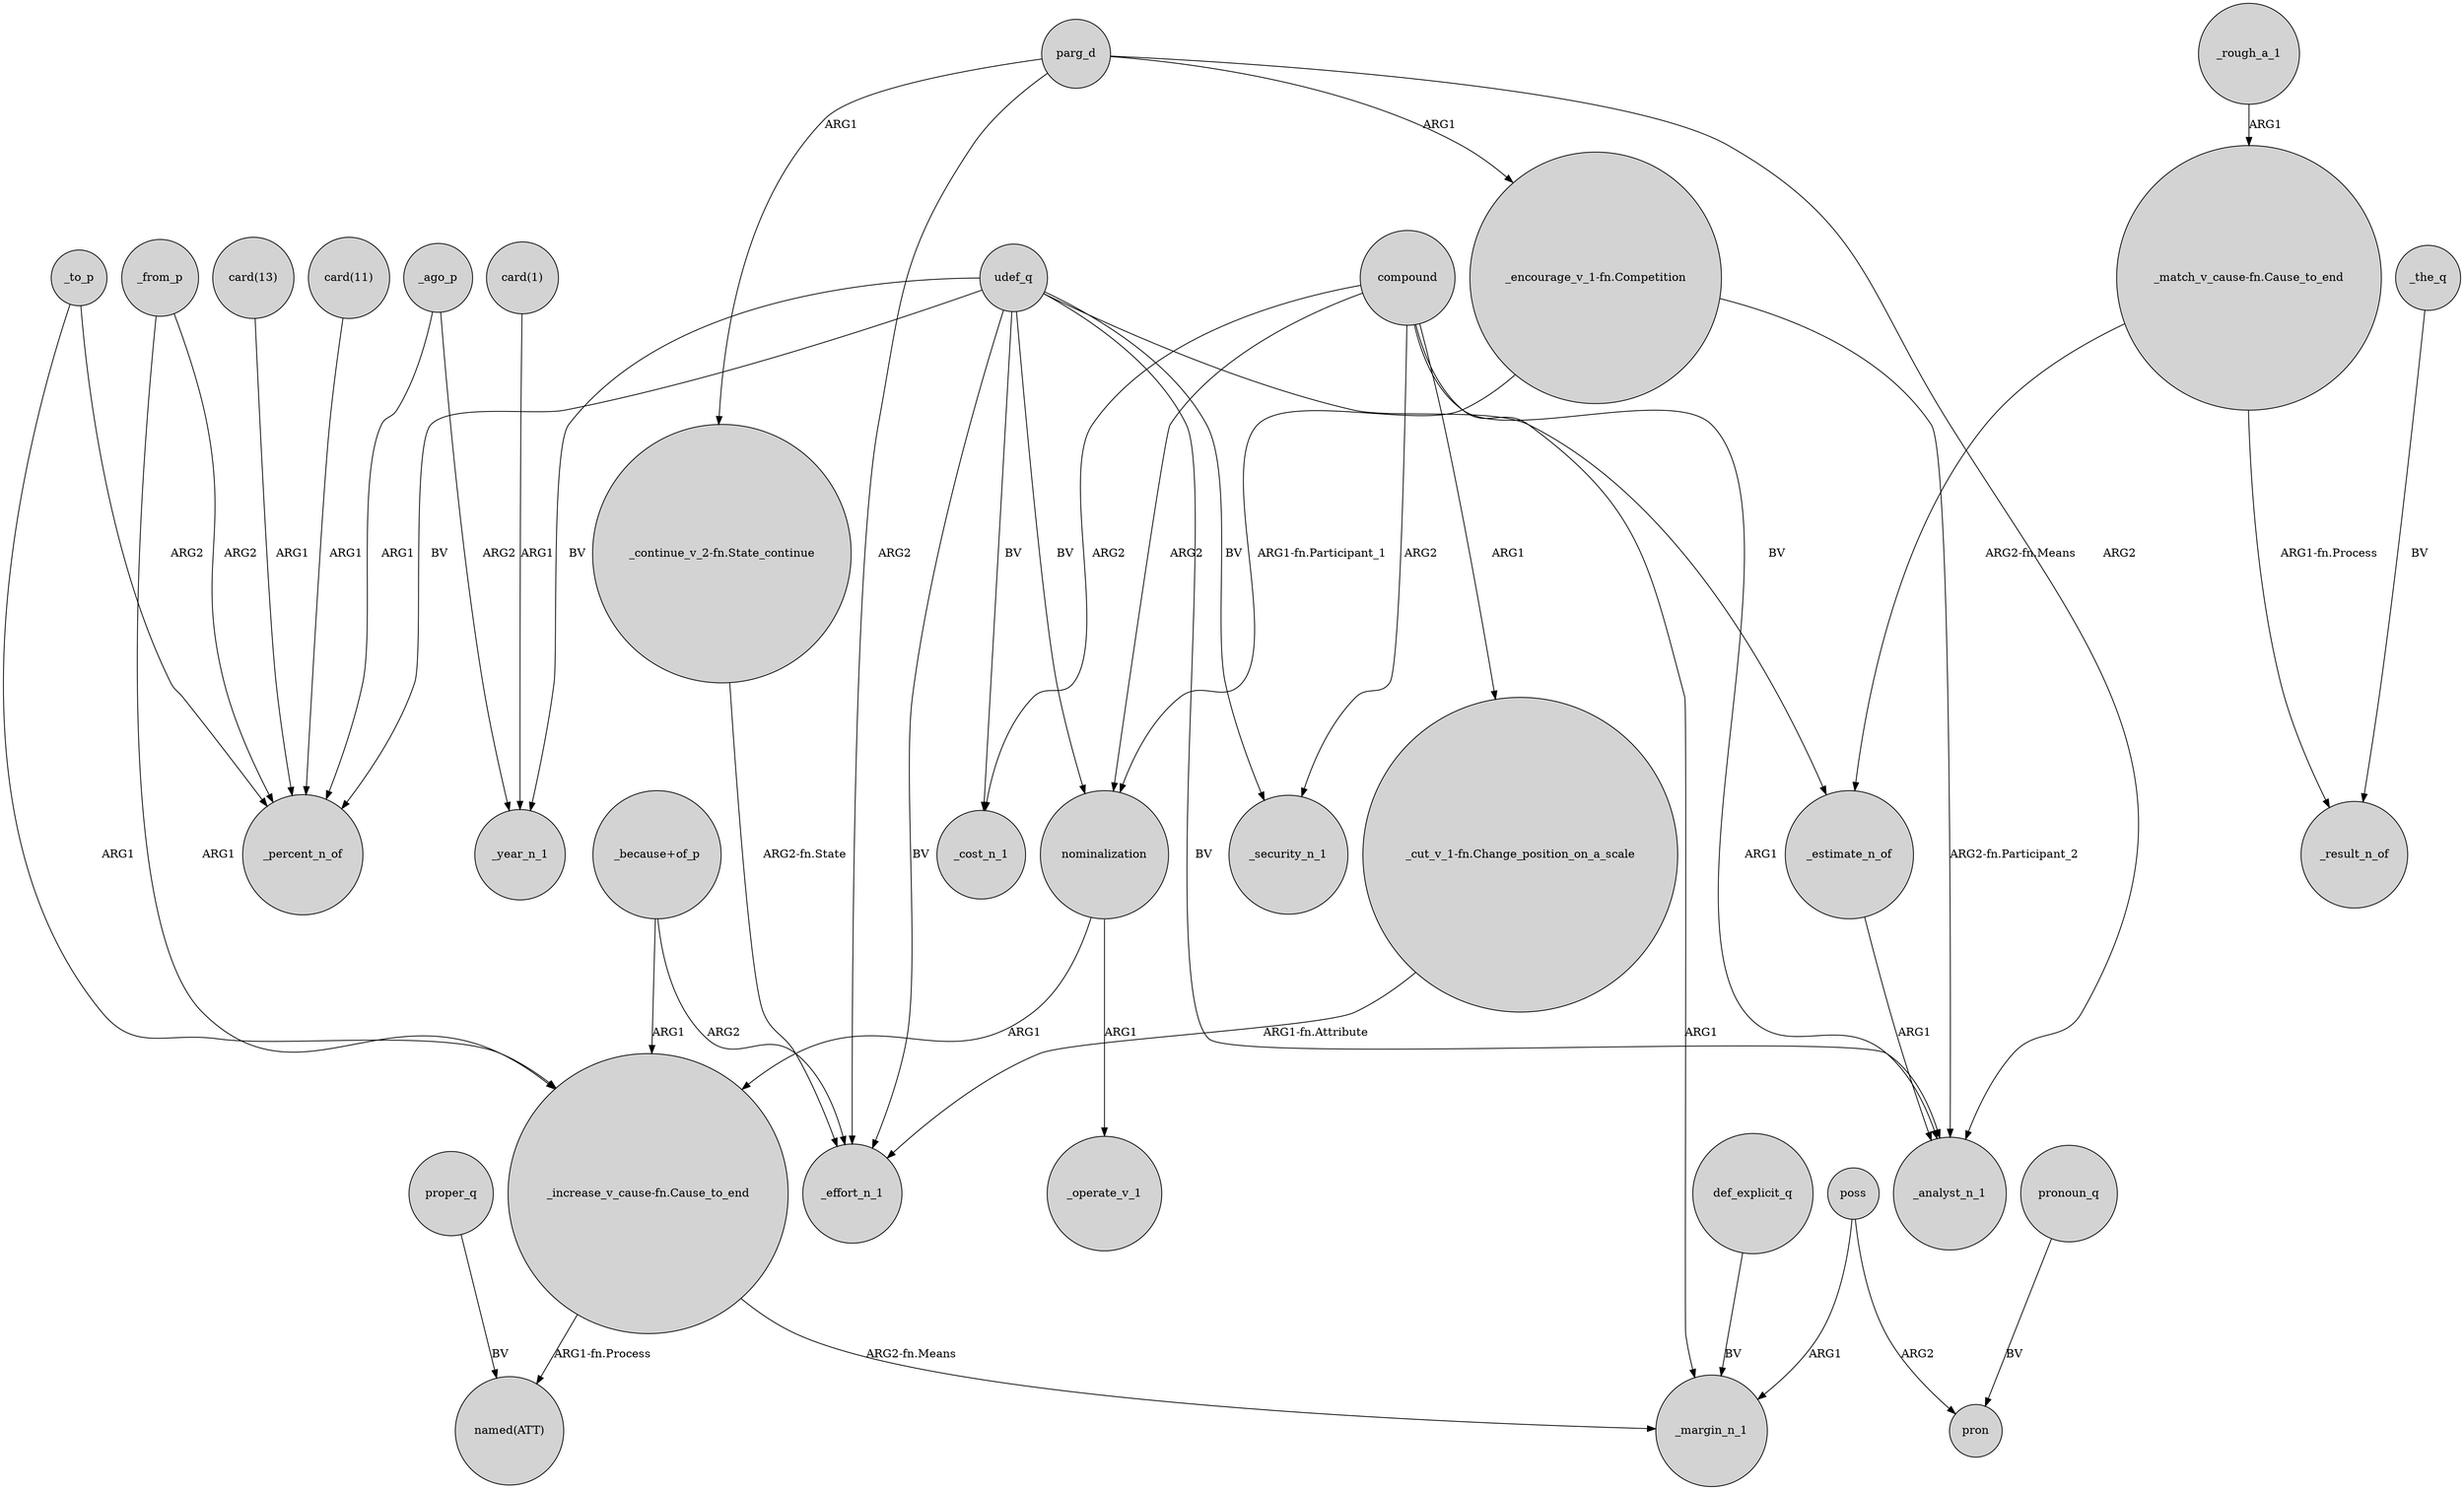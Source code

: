 digraph {
	node [shape=circle style=filled]
	"_because+of_p" -> _effort_n_1 [label=ARG2]
	udef_q -> _effort_n_1 [label=BV]
	proper_q -> "named(ATT)" [label=BV]
	compound -> _margin_n_1 [label=ARG1]
	parg_d -> "_encourage_v_1-fn.Competition" [label=ARG1]
	_ago_p -> _percent_n_of [label=ARG1]
	compound -> _cost_n_1 [label=ARG2]
	nominalization -> "_increase_v_cause-fn.Cause_to_end" [label=ARG1]
	udef_q -> _analyst_n_1 [label=BV]
	"card(1)" -> _year_n_1 [label=ARG1]
	parg_d -> "_continue_v_2-fn.State_continue" [label=ARG1]
	udef_q -> nominalization [label=BV]
	nominalization -> _operate_v_1 [label=ARG1]
	udef_q -> _estimate_n_of [label=BV]
	"_continue_v_2-fn.State_continue" -> _effort_n_1 [label="ARG2-fn.State"]
	_to_p -> _percent_n_of [label=ARG2]
	udef_q -> _security_n_1 [label=BV]
	_from_p -> "_increase_v_cause-fn.Cause_to_end" [label=ARG1]
	"_match_v_cause-fn.Cause_to_end" -> _estimate_n_of [label="ARG2-fn.Means"]
	parg_d -> _effort_n_1 [label=ARG2]
	compound -> nominalization [label=ARG2]
	pronoun_q -> pron [label=BV]
	_to_p -> "_increase_v_cause-fn.Cause_to_end" [label=ARG1]
	poss -> pron [label=ARG2]
	"_cut_v_1-fn.Change_position_on_a_scale" -> _effort_n_1 [label="ARG1-fn.Attribute"]
	"card(13)" -> _percent_n_of [label=ARG1]
	udef_q -> _percent_n_of [label=BV]
	compound -> _analyst_n_1 [label=ARG1]
	parg_d -> _analyst_n_1 [label=ARG2]
	compound -> "_cut_v_1-fn.Change_position_on_a_scale" [label=ARG1]
	_the_q -> _result_n_of [label=BV]
	"card(11)" -> _percent_n_of [label=ARG1]
	_estimate_n_of -> _analyst_n_1 [label=ARG1]
	def_explicit_q -> _margin_n_1 [label=BV]
	"_increase_v_cause-fn.Cause_to_end" -> _margin_n_1 [label="ARG2-fn.Means"]
	_from_p -> _percent_n_of [label=ARG2]
	_ago_p -> _year_n_1 [label=ARG2]
	"_encourage_v_1-fn.Competition" -> nominalization [label="ARG1-fn.Participant_1"]
	udef_q -> _year_n_1 [label=BV]
	"_because+of_p" -> "_increase_v_cause-fn.Cause_to_end" [label=ARG1]
	"_encourage_v_1-fn.Competition" -> _analyst_n_1 [label="ARG2-fn.Participant_2"]
	"_increase_v_cause-fn.Cause_to_end" -> "named(ATT)" [label="ARG1-fn.Process"]
	"_match_v_cause-fn.Cause_to_end" -> _result_n_of [label="ARG1-fn.Process"]
	_rough_a_1 -> "_match_v_cause-fn.Cause_to_end" [label=ARG1]
	poss -> _margin_n_1 [label=ARG1]
	compound -> _security_n_1 [label=ARG2]
	udef_q -> _cost_n_1 [label=BV]
}
